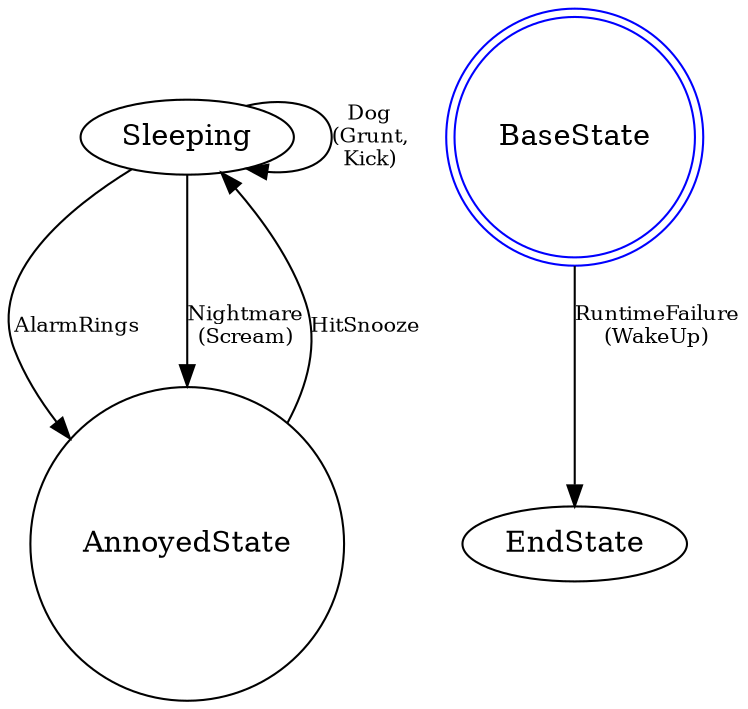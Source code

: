 digraph large {
    Sleeping [shape=ellipse]
    Sleeping -> AnnoyedState [fontsize=10, label="AlarmRings"];
    Sleeping -> Sleeping [fontsize=10, label="Dog\n(Grunt,\nKick)"];
    Sleeping -> AnnoyedState [fontsize=10, label="Nightmare\n(Scream)"];
    AnnoyedState [shape=circle]
    AnnoyedState -> Sleeping [fontsize=10, label="HitSnooze"];
    EndState [shape=ellipse]
    BaseState -> EndState [fontsize=10, label="RuntimeFailure\n(WakeUp)"];
    BaseState[shape=doublecircle, color=blue]
}
